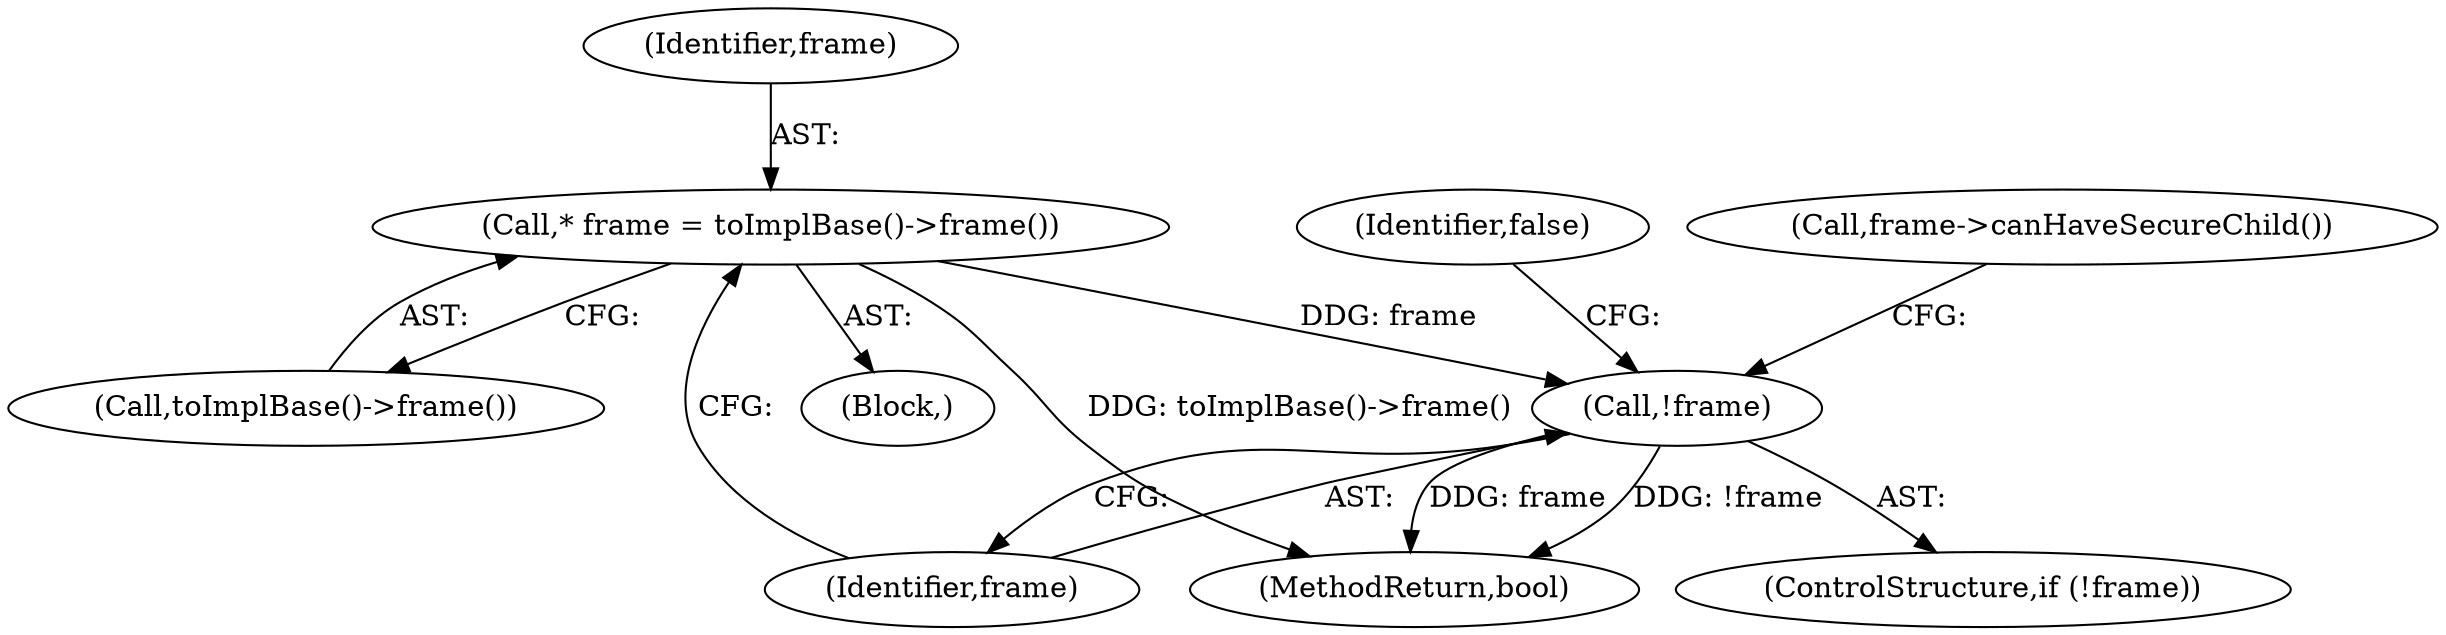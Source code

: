 digraph "1_Chrome_8353baf8d1504dbdd4ad7584ff2466de657521cd_2@pointer" {
"1000103" [label="(Call,* frame = toImplBase()->frame())"];
"1000107" [label="(Call,!frame)"];
"1000105" [label="(Call,toImplBase()->frame())"];
"1000113" [label="(MethodReturn,bool)"];
"1000101" [label="(Block,)"];
"1000108" [label="(Identifier,frame)"];
"1000110" [label="(Identifier,false)"];
"1000107" [label="(Call,!frame)"];
"1000104" [label="(Identifier,frame)"];
"1000103" [label="(Call,* frame = toImplBase()->frame())"];
"1000112" [label="(Call,frame->canHaveSecureChild())"];
"1000106" [label="(ControlStructure,if (!frame))"];
"1000103" -> "1000101"  [label="AST: "];
"1000103" -> "1000105"  [label="CFG: "];
"1000104" -> "1000103"  [label="AST: "];
"1000105" -> "1000103"  [label="AST: "];
"1000108" -> "1000103"  [label="CFG: "];
"1000103" -> "1000113"  [label="DDG: toImplBase()->frame()"];
"1000103" -> "1000107"  [label="DDG: frame"];
"1000107" -> "1000106"  [label="AST: "];
"1000107" -> "1000108"  [label="CFG: "];
"1000108" -> "1000107"  [label="AST: "];
"1000110" -> "1000107"  [label="CFG: "];
"1000112" -> "1000107"  [label="CFG: "];
"1000107" -> "1000113"  [label="DDG: frame"];
"1000107" -> "1000113"  [label="DDG: !frame"];
}
